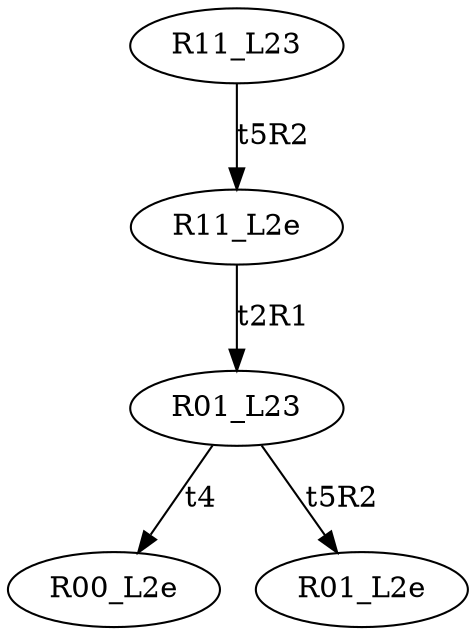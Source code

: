 digraph "SCdebug/5" {
node [fillcolor="#FFFFFF"]; R11_L23 ;
node [fillcolor="#FFFFFF"]; R01_L23 ;
node [fillcolor="#FFFFFF"]; R00_L2e ;
node [fillcolor="#FFFFFF"]; R01_L2e ;
node [fillcolor="#FFFFFF"]; R11_L2e ;
R11_L23 -> R11_L2e [label=t5R2]
R01_L23 -> R00_L2e [label=t4]
R01_L23 -> R01_L2e [label=t5R2]
R11_L2e -> R01_L23 [label=t2R1]
}